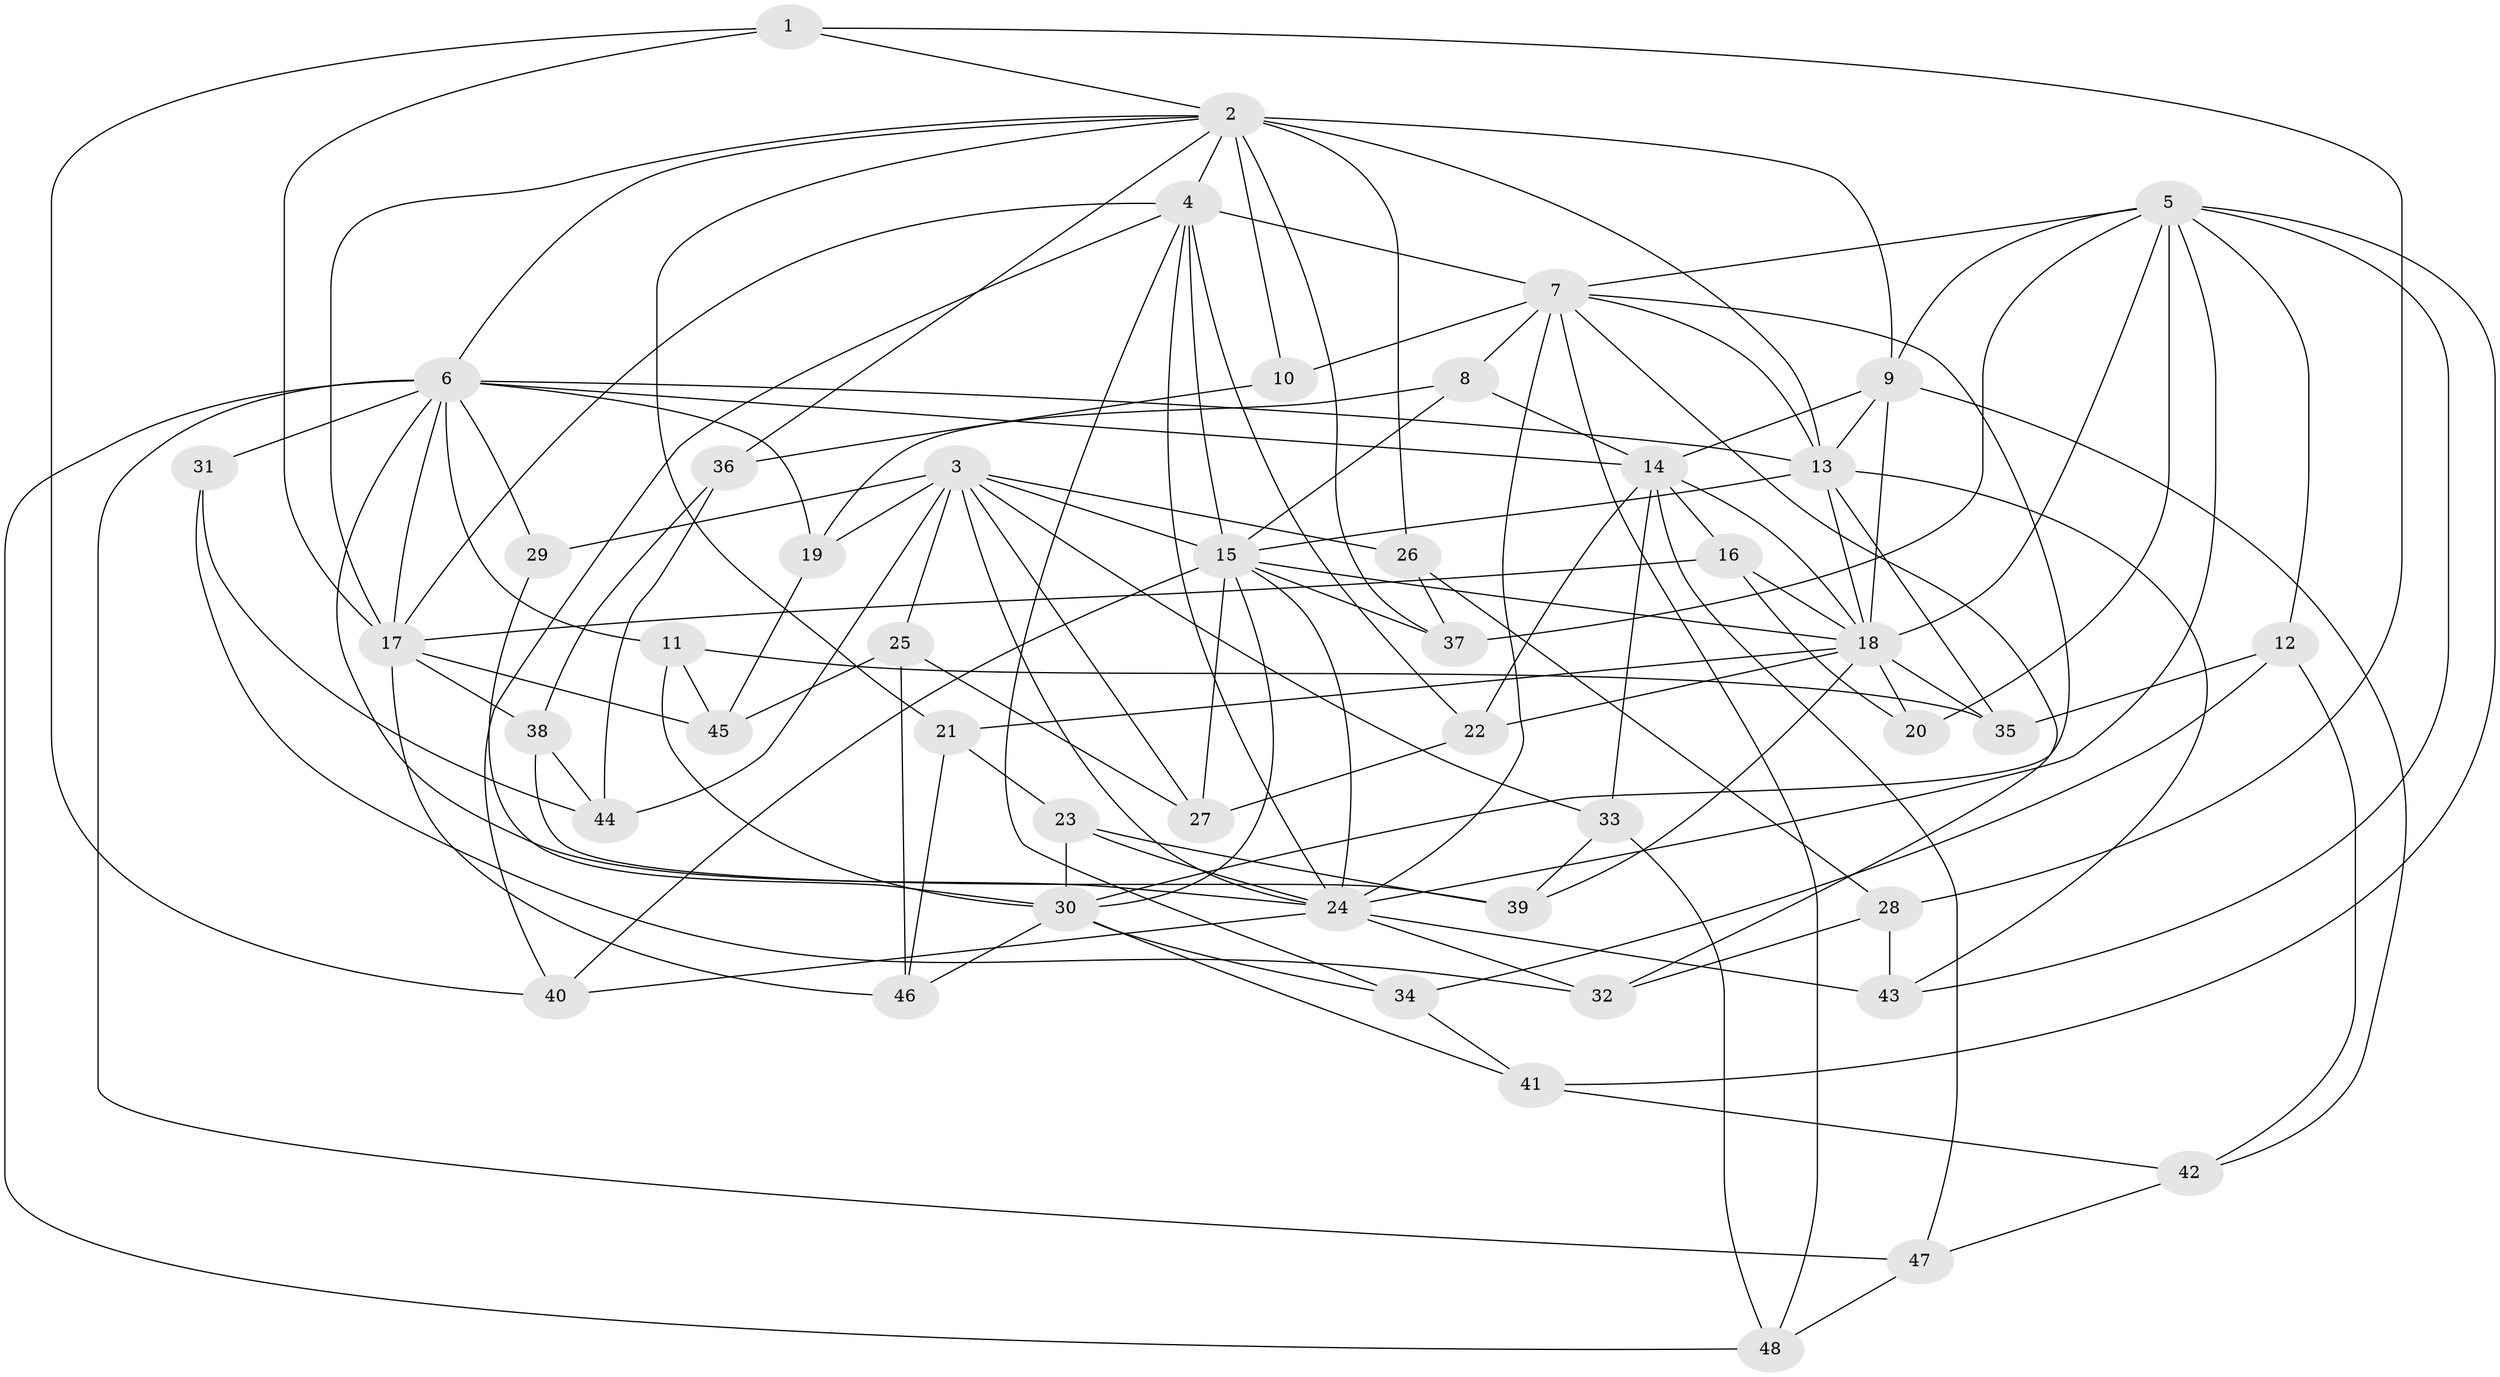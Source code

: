 // original degree distribution, {4: 1.0}
// Generated by graph-tools (version 1.1) at 2025/38/03/09/25 02:38:10]
// undirected, 48 vertices, 129 edges
graph export_dot {
graph [start="1"]
  node [color=gray90,style=filled];
  1;
  2;
  3;
  4;
  5;
  6;
  7;
  8;
  9;
  10;
  11;
  12;
  13;
  14;
  15;
  16;
  17;
  18;
  19;
  20;
  21;
  22;
  23;
  24;
  25;
  26;
  27;
  28;
  29;
  30;
  31;
  32;
  33;
  34;
  35;
  36;
  37;
  38;
  39;
  40;
  41;
  42;
  43;
  44;
  45;
  46;
  47;
  48;
  1 -- 2 [weight=1.0];
  1 -- 17 [weight=1.0];
  1 -- 28 [weight=1.0];
  1 -- 40 [weight=1.0];
  2 -- 4 [weight=1.0];
  2 -- 6 [weight=1.0];
  2 -- 9 [weight=1.0];
  2 -- 10 [weight=2.0];
  2 -- 13 [weight=1.0];
  2 -- 17 [weight=1.0];
  2 -- 21 [weight=1.0];
  2 -- 26 [weight=1.0];
  2 -- 36 [weight=1.0];
  2 -- 37 [weight=1.0];
  3 -- 15 [weight=1.0];
  3 -- 19 [weight=1.0];
  3 -- 24 [weight=1.0];
  3 -- 25 [weight=1.0];
  3 -- 26 [weight=1.0];
  3 -- 27 [weight=1.0];
  3 -- 29 [weight=2.0];
  3 -- 33 [weight=1.0];
  3 -- 44 [weight=1.0];
  4 -- 7 [weight=3.0];
  4 -- 15 [weight=1.0];
  4 -- 17 [weight=1.0];
  4 -- 22 [weight=1.0];
  4 -- 24 [weight=1.0];
  4 -- 34 [weight=1.0];
  4 -- 40 [weight=1.0];
  5 -- 7 [weight=1.0];
  5 -- 9 [weight=1.0];
  5 -- 12 [weight=1.0];
  5 -- 18 [weight=1.0];
  5 -- 20 [weight=2.0];
  5 -- 24 [weight=1.0];
  5 -- 37 [weight=1.0];
  5 -- 41 [weight=1.0];
  5 -- 43 [weight=1.0];
  6 -- 11 [weight=1.0];
  6 -- 13 [weight=1.0];
  6 -- 14 [weight=1.0];
  6 -- 17 [weight=1.0];
  6 -- 19 [weight=1.0];
  6 -- 24 [weight=1.0];
  6 -- 29 [weight=1.0];
  6 -- 31 [weight=2.0];
  6 -- 47 [weight=1.0];
  6 -- 48 [weight=1.0];
  7 -- 8 [weight=1.0];
  7 -- 10 [weight=1.0];
  7 -- 13 [weight=2.0];
  7 -- 24 [weight=1.0];
  7 -- 30 [weight=1.0];
  7 -- 32 [weight=1.0];
  7 -- 48 [weight=1.0];
  8 -- 14 [weight=1.0];
  8 -- 15 [weight=1.0];
  8 -- 19 [weight=1.0];
  9 -- 13 [weight=1.0];
  9 -- 14 [weight=1.0];
  9 -- 18 [weight=1.0];
  9 -- 42 [weight=1.0];
  10 -- 36 [weight=1.0];
  11 -- 30 [weight=1.0];
  11 -- 35 [weight=1.0];
  11 -- 45 [weight=1.0];
  12 -- 34 [weight=1.0];
  12 -- 35 [weight=1.0];
  12 -- 42 [weight=1.0];
  13 -- 15 [weight=1.0];
  13 -- 18 [weight=2.0];
  13 -- 35 [weight=1.0];
  13 -- 43 [weight=1.0];
  14 -- 16 [weight=1.0];
  14 -- 18 [weight=1.0];
  14 -- 22 [weight=1.0];
  14 -- 33 [weight=1.0];
  14 -- 47 [weight=1.0];
  15 -- 18 [weight=1.0];
  15 -- 24 [weight=1.0];
  15 -- 27 [weight=1.0];
  15 -- 30 [weight=3.0];
  15 -- 37 [weight=1.0];
  15 -- 40 [weight=1.0];
  16 -- 17 [weight=1.0];
  16 -- 18 [weight=1.0];
  16 -- 20 [weight=1.0];
  17 -- 38 [weight=1.0];
  17 -- 45 [weight=1.0];
  17 -- 46 [weight=1.0];
  18 -- 20 [weight=1.0];
  18 -- 21 [weight=1.0];
  18 -- 22 [weight=1.0];
  18 -- 35 [weight=1.0];
  18 -- 39 [weight=1.0];
  19 -- 45 [weight=1.0];
  21 -- 23 [weight=1.0];
  21 -- 46 [weight=1.0];
  22 -- 27 [weight=1.0];
  23 -- 24 [weight=1.0];
  23 -- 30 [weight=1.0];
  23 -- 39 [weight=1.0];
  24 -- 32 [weight=1.0];
  24 -- 40 [weight=1.0];
  24 -- 43 [weight=1.0];
  25 -- 27 [weight=1.0];
  25 -- 45 [weight=1.0];
  25 -- 46 [weight=1.0];
  26 -- 28 [weight=1.0];
  26 -- 37 [weight=1.0];
  28 -- 32 [weight=1.0];
  28 -- 43 [weight=1.0];
  29 -- 30 [weight=1.0];
  30 -- 34 [weight=1.0];
  30 -- 41 [weight=1.0];
  30 -- 46 [weight=1.0];
  31 -- 32 [weight=1.0];
  31 -- 44 [weight=1.0];
  33 -- 39 [weight=1.0];
  33 -- 48 [weight=1.0];
  34 -- 41 [weight=1.0];
  36 -- 38 [weight=1.0];
  36 -- 44 [weight=1.0];
  38 -- 39 [weight=1.0];
  38 -- 44 [weight=1.0];
  41 -- 42 [weight=1.0];
  42 -- 47 [weight=1.0];
  47 -- 48 [weight=1.0];
}

